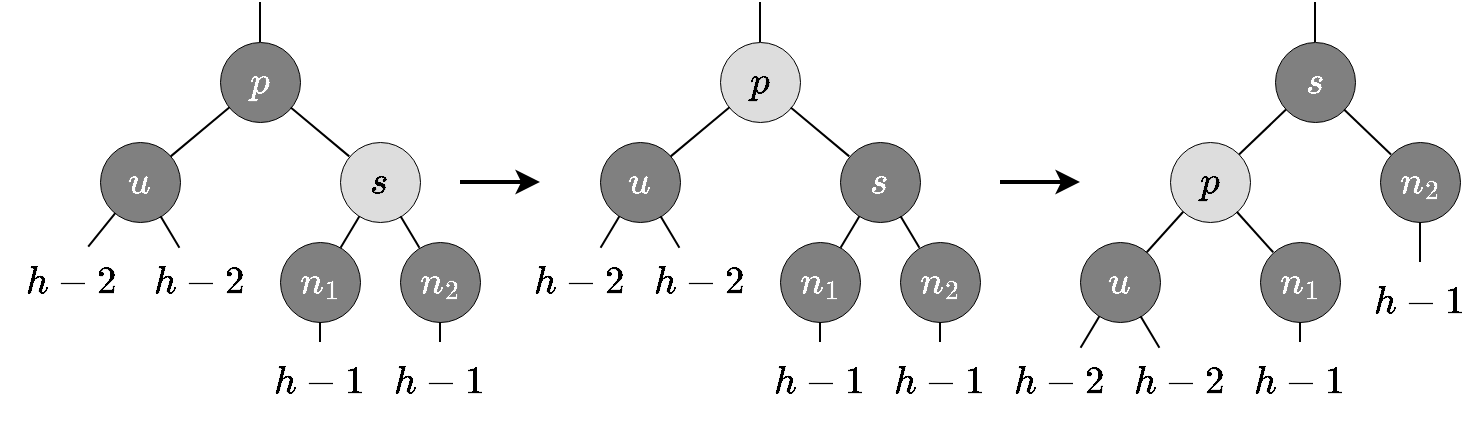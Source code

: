 <mxfile>
    <diagram id="AHT3P7V4x3NLa9Gjy9Hc" name="第 1 页">
        <mxGraphModel dx="741" dy="441" grid="1" gridSize="10" guides="1" tooltips="1" connect="1" arrows="1" fold="1" page="1" pageScale="1" pageWidth="827" pageHeight="1169" math="1" shadow="0">
            <root>
                <mxCell id="0"/>
                <mxCell id="1" parent="0"/>
                <mxCell id="65" value="" style="endArrow=classic;html=1;startSize=6;endSize=6;strokeWidth=2;" parent="1" edge="1">
                    <mxGeometry width="50" height="50" relative="1" as="geometry">
                        <mxPoint x="240" y="180" as="sourcePoint"/>
                        <mxPoint x="280" y="180" as="targetPoint"/>
                    </mxGeometry>
                </mxCell>
                <mxCell id="66" value="" style="endArrow=classic;html=1;startSize=6;endSize=6;strokeWidth=2;" parent="1" edge="1">
                    <mxGeometry width="50" height="50" relative="1" as="geometry">
                        <mxPoint x="510" y="180" as="sourcePoint"/>
                        <mxPoint x="550" y="180" as="targetPoint"/>
                    </mxGeometry>
                </mxCell>
                <mxCell id="72" value="" style="group" parent="1" vertex="1" connectable="0">
                    <mxGeometry x="30" y="90" width="220" height="210" as="geometry"/>
                </mxCell>
                <mxCell id="71" style="edgeStyle=none;html=1;endArrow=none;endFill=0;" parent="72" source="2" edge="1">
                    <mxGeometry relative="1" as="geometry">
                        <mxPoint x="110" as="targetPoint"/>
                    </mxGeometry>
                </mxCell>
                <mxCell id="2" value="\(p\)" style="ellipse;whiteSpace=wrap;html=1;fontFamily=Times New Roman;fontSize=19;container=0;fillColor=#808080;fontColor=#FFFFFF;strokeWidth=0.5;fontStyle=0;" parent="72" vertex="1">
                    <mxGeometry x="90" y="20" width="40" height="40" as="geometry"/>
                </mxCell>
                <mxCell id="3" value="\(u\)" style="ellipse;whiteSpace=wrap;html=1;fontFamily=Times New Roman;fontSize=19;container=0;fillColor=#808080;fontColor=#FFFFFF;strokeWidth=0.5;fontStyle=0;" parent="72" vertex="1">
                    <mxGeometry x="30" y="70" width="40" height="40" as="geometry"/>
                </mxCell>
                <mxCell id="15" style="edgeStyle=none;html=1;endArrow=none;endFill=0;" parent="72" source="2" target="3" edge="1">
                    <mxGeometry relative="1" as="geometry"/>
                </mxCell>
                <mxCell id="4" value="\(s\)" style="ellipse;whiteSpace=wrap;html=1;fontFamily=Times New Roman;fontSize=19;container=0;fillColor=#DDD;strokeWidth=0.5;fontStyle=0;" parent="72" vertex="1">
                    <mxGeometry x="150" y="70" width="40" height="40" as="geometry"/>
                </mxCell>
                <mxCell id="16" style="edgeStyle=none;html=1;endArrow=none;endFill=0;" parent="72" source="2" target="4" edge="1">
                    <mxGeometry relative="1" as="geometry"/>
                </mxCell>
                <mxCell id="7" value="\(n_1\)" style="ellipse;whiteSpace=wrap;html=1;fontFamily=Times New Roman;fontSize=19;container=0;fillColor=#808080;fontColor=#FFFFFF;strokeWidth=0.5;fontStyle=0;" parent="72" vertex="1">
                    <mxGeometry x="120" y="120" width="40" height="40" as="geometry"/>
                </mxCell>
                <mxCell id="13" style="edgeStyle=none;html=1;endArrow=none;endFill=0;" parent="72" source="4" target="7" edge="1">
                    <mxGeometry relative="1" as="geometry"/>
                </mxCell>
                <mxCell id="8" value="\(n_2\)" style="ellipse;whiteSpace=wrap;html=1;fontFamily=Times New Roman;fontSize=19;container=0;fillColor=#808080;fontColor=#FFFFFF;strokeWidth=0.5;fontStyle=0;" parent="72" vertex="1">
                    <mxGeometry x="180" y="120" width="40" height="40" as="geometry"/>
                </mxCell>
                <mxCell id="14" style="edgeStyle=none;html=1;endArrow=none;endFill=0;" parent="72" source="4" target="8" edge="1">
                    <mxGeometry relative="1" as="geometry"/>
                </mxCell>
                <mxCell id="20" value="\(h-1\)" style="ellipse;whiteSpace=wrap;html=1;fontFamily=Times New Roman;fontSize=19;container=0;fillColor=none;strokeWidth=0.5;fontStyle=0;strokeColor=none;" parent="72" vertex="1">
                    <mxGeometry x="120" y="170" width="40" height="40" as="geometry"/>
                </mxCell>
                <mxCell id="11" style="edgeStyle=none;html=1;endArrow=none;endFill=0;" parent="72" source="7" target="20" edge="1">
                    <mxGeometry relative="1" as="geometry">
                        <mxPoint x="140" y="170" as="targetPoint"/>
                    </mxGeometry>
                </mxCell>
                <mxCell id="21" value="\(h-1\)" style="ellipse;whiteSpace=wrap;html=1;fontFamily=Times New Roman;fontSize=19;container=0;fillColor=none;strokeWidth=0.5;fontStyle=0;strokeColor=none;" parent="72" vertex="1">
                    <mxGeometry x="180" y="170" width="40" height="40" as="geometry"/>
                </mxCell>
                <mxCell id="12" style="edgeStyle=none;html=1;endArrow=none;endFill=0;" parent="72" source="8" target="21" edge="1">
                    <mxGeometry relative="1" as="geometry">
                        <mxPoint x="200" y="170" as="targetPoint"/>
                    </mxGeometry>
                </mxCell>
                <mxCell id="23" value="\(h-2\)" style="ellipse;whiteSpace=wrap;html=1;fontFamily=Times New Roman;fontSize=19;container=0;fillColor=none;strokeWidth=0.5;fontStyle=0;strokeColor=none;align=right;" parent="72" vertex="1">
                    <mxGeometry x="-20" y="120" width="60" height="40" as="geometry"/>
                </mxCell>
                <mxCell id="25" style="edgeStyle=none;html=1;endArrow=none;endFill=0;" parent="72" source="3" target="23" edge="1">
                    <mxGeometry relative="1" as="geometry"/>
                </mxCell>
                <mxCell id="24" value="\(h-2\)" style="ellipse;whiteSpace=wrap;html=1;fontFamily=Times New Roman;fontSize=19;container=0;fillColor=none;strokeWidth=0.5;fontStyle=0;strokeColor=none;" parent="72" vertex="1">
                    <mxGeometry x="60" y="120" width="40" height="40" as="geometry"/>
                </mxCell>
                <mxCell id="26" style="edgeStyle=none;html=1;endArrow=none;endFill=0;" parent="72" source="3" target="24" edge="1">
                    <mxGeometry relative="1" as="geometry"/>
                </mxCell>
                <mxCell id="74" value="" style="group" parent="1" vertex="1" connectable="0">
                    <mxGeometry x="280" y="90" width="220" height="210" as="geometry"/>
                </mxCell>
                <mxCell id="73" style="edgeStyle=none;html=1;endArrow=none;endFill=0;" parent="74" source="29" edge="1">
                    <mxGeometry relative="1" as="geometry">
                        <mxPoint x="110" as="targetPoint"/>
                    </mxGeometry>
                </mxCell>
                <mxCell id="29" value="\(p\)" style="ellipse;whiteSpace=wrap;html=1;fontFamily=Times New Roman;fontSize=19;container=0;fillColor=#DDD;fontColor=default;strokeWidth=0.5;fontStyle=0;" parent="74" vertex="1">
                    <mxGeometry x="90" y="20" width="40" height="40" as="geometry"/>
                </mxCell>
                <mxCell id="30" value="\(u\)" style="ellipse;whiteSpace=wrap;html=1;fontFamily=Times New Roman;fontSize=19;container=0;fillColor=#808080;fontColor=#FFFFFF;strokeWidth=0.5;fontStyle=0;" parent="74" vertex="1">
                    <mxGeometry x="30" y="70" width="40" height="40" as="geometry"/>
                </mxCell>
                <mxCell id="31" style="edgeStyle=none;html=1;endArrow=none;endFill=0;" parent="74" source="29" target="30" edge="1">
                    <mxGeometry relative="1" as="geometry"/>
                </mxCell>
                <mxCell id="32" value="\(s\)" style="ellipse;whiteSpace=wrap;html=1;fontFamily=Times New Roman;fontSize=19;container=0;fillColor=#808080;strokeWidth=0.5;fontStyle=0;fontColor=#FFFFFF;" parent="74" vertex="1">
                    <mxGeometry x="150" y="70" width="40" height="40" as="geometry"/>
                </mxCell>
                <mxCell id="33" style="edgeStyle=none;html=1;endArrow=none;endFill=0;" parent="74" source="29" target="32" edge="1">
                    <mxGeometry relative="1" as="geometry"/>
                </mxCell>
                <mxCell id="34" value="\(n_1\)" style="ellipse;whiteSpace=wrap;html=1;fontFamily=Times New Roman;fontSize=19;container=0;fillColor=#808080;fontColor=#FFFFFF;strokeWidth=0.5;fontStyle=0;" parent="74" vertex="1">
                    <mxGeometry x="120" y="120" width="40" height="40" as="geometry"/>
                </mxCell>
                <mxCell id="35" style="edgeStyle=none;html=1;endArrow=none;endFill=0;" parent="74" source="32" target="34" edge="1">
                    <mxGeometry relative="1" as="geometry"/>
                </mxCell>
                <mxCell id="36" value="\(n_2\)" style="ellipse;whiteSpace=wrap;html=1;fontFamily=Times New Roman;fontSize=19;container=0;fillColor=#808080;fontColor=#FFFFFF;strokeWidth=0.5;fontStyle=0;" parent="74" vertex="1">
                    <mxGeometry x="180" y="120" width="40" height="40" as="geometry"/>
                </mxCell>
                <mxCell id="37" style="edgeStyle=none;html=1;endArrow=none;endFill=0;" parent="74" source="32" target="36" edge="1">
                    <mxGeometry relative="1" as="geometry"/>
                </mxCell>
                <mxCell id="38" value="\(h-1\)" style="ellipse;whiteSpace=wrap;html=1;fontFamily=Times New Roman;fontSize=19;container=0;fillColor=none;strokeWidth=0.5;fontStyle=0;strokeColor=none;" parent="74" vertex="1">
                    <mxGeometry x="120" y="170" width="40" height="40" as="geometry"/>
                </mxCell>
                <mxCell id="39" style="edgeStyle=none;html=1;endArrow=none;endFill=0;" parent="74" source="34" target="38" edge="1">
                    <mxGeometry relative="1" as="geometry">
                        <mxPoint x="140" y="170" as="targetPoint"/>
                    </mxGeometry>
                </mxCell>
                <mxCell id="40" value="\(h-1\)" style="ellipse;whiteSpace=wrap;html=1;fontFamily=Times New Roman;fontSize=19;container=0;fillColor=none;strokeWidth=0.5;fontStyle=0;strokeColor=none;" parent="74" vertex="1">
                    <mxGeometry x="180" y="170" width="40" height="40" as="geometry"/>
                </mxCell>
                <mxCell id="41" style="edgeStyle=none;html=1;endArrow=none;endFill=0;" parent="74" source="36" target="40" edge="1">
                    <mxGeometry relative="1" as="geometry">
                        <mxPoint x="200" y="170" as="targetPoint"/>
                    </mxGeometry>
                </mxCell>
                <mxCell id="42" value="\(h-2\)" style="ellipse;whiteSpace=wrap;html=1;fontFamily=Times New Roman;fontSize=19;container=0;fillColor=none;strokeWidth=0.5;fontStyle=0;strokeColor=none;" parent="74" vertex="1">
                    <mxGeometry y="120" width="40" height="40" as="geometry"/>
                </mxCell>
                <mxCell id="43" style="edgeStyle=none;html=1;endArrow=none;endFill=0;" parent="74" source="30" target="42" edge="1">
                    <mxGeometry relative="1" as="geometry"/>
                </mxCell>
                <mxCell id="44" value="\(h-2\)" style="ellipse;whiteSpace=wrap;html=1;fontFamily=Times New Roman;fontSize=19;container=0;fillColor=none;strokeWidth=0.5;fontStyle=0;strokeColor=none;" parent="74" vertex="1">
                    <mxGeometry x="60" y="120" width="40" height="40" as="geometry"/>
                </mxCell>
                <mxCell id="45" style="edgeStyle=none;html=1;endArrow=none;endFill=0;" parent="74" source="30" target="44" edge="1">
                    <mxGeometry relative="1" as="geometry"/>
                </mxCell>
                <mxCell id="76" value="" style="group" parent="1" vertex="1" connectable="0">
                    <mxGeometry x="520" y="90" width="220" height="210" as="geometry"/>
                </mxCell>
                <mxCell id="47" value="\(p\)" style="ellipse;whiteSpace=wrap;html=1;fontFamily=Times New Roman;fontSize=19;container=0;fillColor=#DDD;fontColor=default;strokeWidth=0.5;fontStyle=0;" parent="76" vertex="1">
                    <mxGeometry x="75" y="70" width="40" height="40" as="geometry"/>
                </mxCell>
                <mxCell id="48" value="\(u\)" style="ellipse;whiteSpace=wrap;html=1;fontFamily=Times New Roman;fontSize=19;container=0;fillColor=#808080;fontColor=#FFFFFF;strokeWidth=0.5;fontStyle=0;" parent="76" vertex="1">
                    <mxGeometry x="30" y="120" width="40" height="40" as="geometry"/>
                </mxCell>
                <mxCell id="49" style="edgeStyle=none;html=1;endArrow=none;endFill=0;" parent="76" source="47" target="48" edge="1">
                    <mxGeometry relative="1" as="geometry"/>
                </mxCell>
                <mxCell id="75" style="edgeStyle=none;html=1;endArrow=none;endFill=0;" parent="76" source="50" edge="1">
                    <mxGeometry relative="1" as="geometry">
                        <mxPoint x="147.5" as="targetPoint"/>
                    </mxGeometry>
                </mxCell>
                <mxCell id="50" value="\(s\)" style="ellipse;whiteSpace=wrap;html=1;fontFamily=Times New Roman;fontSize=19;container=0;fillColor=#808080;strokeWidth=0.5;fontStyle=0;fontColor=#FFFFFF;" parent="76" vertex="1">
                    <mxGeometry x="127.5" y="20" width="40" height="40" as="geometry"/>
                </mxCell>
                <mxCell id="51" style="edgeStyle=none;html=1;endArrow=none;endFill=0;" parent="76" source="47" target="50" edge="1">
                    <mxGeometry relative="1" as="geometry"/>
                </mxCell>
                <mxCell id="52" value="\(n_1\)" style="ellipse;whiteSpace=wrap;html=1;fontFamily=Times New Roman;fontSize=19;container=0;fillColor=#808080;fontColor=#FFFFFF;strokeWidth=0.5;fontStyle=0;" parent="76" vertex="1">
                    <mxGeometry x="120" y="120" width="40" height="40" as="geometry"/>
                </mxCell>
                <mxCell id="53" style="edgeStyle=none;html=1;endArrow=none;endFill=0;" parent="76" source="47" target="52" edge="1">
                    <mxGeometry relative="1" as="geometry"/>
                </mxCell>
                <mxCell id="54" value="\(n_2\)" style="ellipse;whiteSpace=wrap;html=1;fontFamily=Times New Roman;fontSize=19;container=0;fillColor=#808080;fontColor=#FFFFFF;strokeWidth=0.5;fontStyle=0;" parent="76" vertex="1">
                    <mxGeometry x="180" y="70" width="40" height="40" as="geometry"/>
                </mxCell>
                <mxCell id="55" style="edgeStyle=none;html=1;endArrow=none;endFill=0;" parent="76" source="50" target="54" edge="1">
                    <mxGeometry relative="1" as="geometry"/>
                </mxCell>
                <mxCell id="56" value="\(h-1\)" style="ellipse;whiteSpace=wrap;html=1;fontFamily=Times New Roman;fontSize=19;container=0;fillColor=none;strokeWidth=0.5;fontStyle=0;strokeColor=none;" parent="76" vertex="1">
                    <mxGeometry x="120" y="170" width="40" height="40" as="geometry"/>
                </mxCell>
                <mxCell id="57" style="edgeStyle=none;html=1;endArrow=none;endFill=0;" parent="76" source="52" target="56" edge="1">
                    <mxGeometry relative="1" as="geometry">
                        <mxPoint x="140" y="220" as="targetPoint"/>
                    </mxGeometry>
                </mxCell>
                <mxCell id="58" value="\(h-1\)" style="ellipse;whiteSpace=wrap;html=1;fontFamily=Times New Roman;fontSize=19;container=0;fillColor=none;strokeWidth=0.5;fontStyle=0;strokeColor=none;" parent="76" vertex="1">
                    <mxGeometry x="180" y="130" width="40" height="40" as="geometry"/>
                </mxCell>
                <mxCell id="59" style="edgeStyle=none;html=1;endArrow=none;endFill=0;" parent="76" source="54" target="58" edge="1">
                    <mxGeometry relative="1" as="geometry">
                        <mxPoint x="200" y="180" as="targetPoint"/>
                    </mxGeometry>
                </mxCell>
                <mxCell id="60" value="\(h-2\)" style="ellipse;whiteSpace=wrap;html=1;fontFamily=Times New Roman;fontSize=19;container=0;fillColor=none;strokeWidth=0.5;fontStyle=0;strokeColor=none;" parent="76" vertex="1">
                    <mxGeometry y="170" width="40" height="40" as="geometry"/>
                </mxCell>
                <mxCell id="61" style="edgeStyle=none;html=1;endArrow=none;endFill=0;" parent="76" source="48" target="60" edge="1">
                    <mxGeometry relative="1" as="geometry"/>
                </mxCell>
                <mxCell id="62" value="\(h-2\)" style="ellipse;whiteSpace=wrap;html=1;fontFamily=Times New Roman;fontSize=19;container=0;fillColor=none;strokeWidth=0.5;fontStyle=0;strokeColor=none;" parent="76" vertex="1">
                    <mxGeometry x="60" y="170" width="40" height="40" as="geometry"/>
                </mxCell>
                <mxCell id="63" style="edgeStyle=none;html=1;endArrow=none;endFill=0;" parent="76" source="48" target="62" edge="1">
                    <mxGeometry relative="1" as="geometry"/>
                </mxCell>
            </root>
        </mxGraphModel>
    </diagram>
</mxfile>
